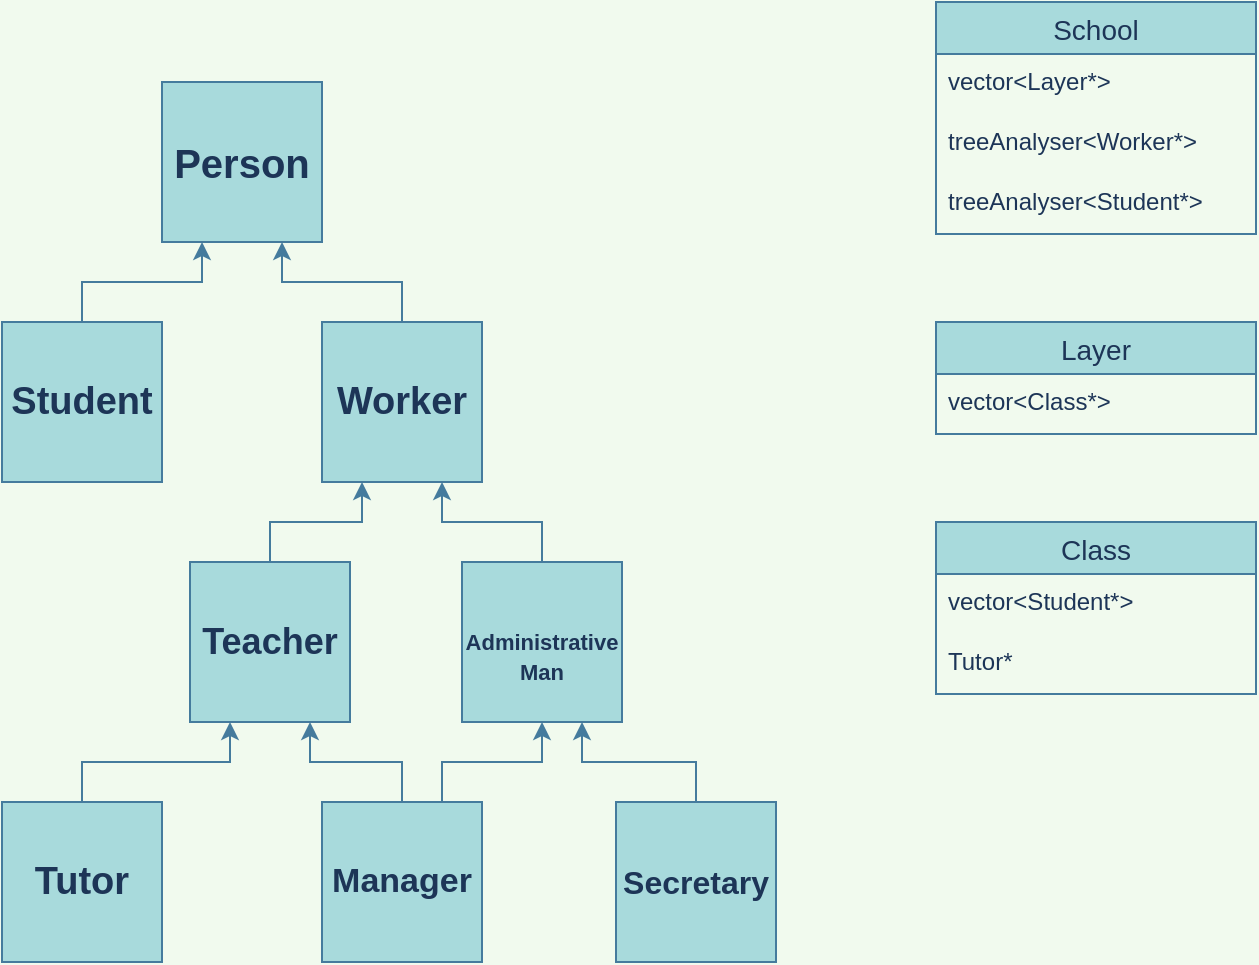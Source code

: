 <mxfile version="15.5.9" type="device"><diagram id="TOD_kvtEw8HaxquBE2rZ" name="Page-1"><mxGraphModel dx="1422" dy="762" grid="1" gridSize="10" guides="1" tooltips="1" connect="1" arrows="1" fold="1" page="1" pageScale="1" pageWidth="827" pageHeight="1169" background="#F1FAEE" math="0" shadow="0"><root><mxCell id="0"/><mxCell id="1" parent="0"/><mxCell id="AmeBiWZNOJaGpeClGkvO-11" style="edgeStyle=orthogonalEdgeStyle;rounded=0;orthogonalLoop=1;jettySize=auto;html=1;exitX=0.5;exitY=0;exitDx=0;exitDy=0;entryX=0.25;entryY=1;entryDx=0;entryDy=0;labelBackgroundColor=#F1FAEE;strokeColor=#457B9D;fontColor=#1D3557;" parent="1" source="AmeBiWZNOJaGpeClGkvO-1" target="AmeBiWZNOJaGpeClGkvO-5" edge="1"><mxGeometry relative="1" as="geometry"/></mxCell><mxCell id="AmeBiWZNOJaGpeClGkvO-1" value="&lt;b&gt;&lt;font style=&quot;font-size: 19px&quot;&gt;Tutor&lt;/font&gt;&lt;/b&gt;" style="whiteSpace=wrap;html=1;aspect=fixed;fillColor=#A8DADC;strokeColor=#457B9D;fontColor=#1D3557;" parent="1" vertex="1"><mxGeometry x="123" y="440" width="80" height="80" as="geometry"/></mxCell><mxCell id="AmeBiWZNOJaGpeClGkvO-15" style="edgeStyle=orthogonalEdgeStyle;rounded=0;orthogonalLoop=1;jettySize=auto;html=1;exitX=0.5;exitY=0;exitDx=0;exitDy=0;entryX=0.75;entryY=1;entryDx=0;entryDy=0;fontSize=16;labelBackgroundColor=#F1FAEE;strokeColor=#457B9D;fontColor=#1D3557;" parent="1" source="AmeBiWZNOJaGpeClGkvO-3" target="AmeBiWZNOJaGpeClGkvO-5" edge="1"><mxGeometry relative="1" as="geometry"/></mxCell><mxCell id="AmeBiWZNOJaGpeClGkvO-17" style="edgeStyle=orthogonalEdgeStyle;rounded=0;orthogonalLoop=1;jettySize=auto;html=1;exitX=0.75;exitY=0;exitDx=0;exitDy=0;entryX=0.5;entryY=1;entryDx=0;entryDy=0;fontSize=16;labelBackgroundColor=#F1FAEE;strokeColor=#457B9D;fontColor=#1D3557;" parent="1" source="AmeBiWZNOJaGpeClGkvO-3" target="AmeBiWZNOJaGpeClGkvO-4" edge="1"><mxGeometry relative="1" as="geometry"/></mxCell><mxCell id="AmeBiWZNOJaGpeClGkvO-3" value="&lt;b&gt;&lt;font style=&quot;font-size: 17px&quot;&gt;Manager&lt;/font&gt;&lt;/b&gt;" style="whiteSpace=wrap;html=1;aspect=fixed;fillColor=#A8DADC;strokeColor=#457B9D;fontColor=#1D3557;" parent="1" vertex="1"><mxGeometry x="283" y="440" width="80" height="80" as="geometry"/></mxCell><mxCell id="AmeBiWZNOJaGpeClGkvO-19" style="edgeStyle=orthogonalEdgeStyle;rounded=0;orthogonalLoop=1;jettySize=auto;html=1;exitX=0.5;exitY=0;exitDx=0;exitDy=0;entryX=0.75;entryY=1;entryDx=0;entryDy=0;fontSize=16;labelBackgroundColor=#F1FAEE;strokeColor=#457B9D;fontColor=#1D3557;" parent="1" source="AmeBiWZNOJaGpeClGkvO-4" target="AmeBiWZNOJaGpeClGkvO-7" edge="1"><mxGeometry relative="1" as="geometry"/></mxCell><mxCell id="AmeBiWZNOJaGpeClGkvO-4" value="&lt;br&gt;&lt;font style=&quot;font-size: 11px&quot;&gt;&lt;font face=&quot;helvetica&quot; style=&quot;font-size: 11px&quot;&gt;&lt;b&gt;Administrative&lt;br&gt;Man&lt;/b&gt;&lt;/font&gt;&lt;br&gt;&lt;/font&gt;" style="whiteSpace=wrap;html=1;aspect=fixed;fillColor=#A8DADC;strokeColor=#457B9D;fontColor=#1D3557;" parent="1" vertex="1"><mxGeometry x="353" y="320" width="80" height="80" as="geometry"/></mxCell><mxCell id="AmeBiWZNOJaGpeClGkvO-21" style="edgeStyle=orthogonalEdgeStyle;rounded=0;orthogonalLoop=1;jettySize=auto;html=1;exitX=0.5;exitY=0;exitDx=0;exitDy=0;entryX=0.25;entryY=1;entryDx=0;entryDy=0;fontSize=16;labelBackgroundColor=#F1FAEE;strokeColor=#457B9D;fontColor=#1D3557;" parent="1" source="AmeBiWZNOJaGpeClGkvO-5" target="AmeBiWZNOJaGpeClGkvO-7" edge="1"><mxGeometry relative="1" as="geometry"/></mxCell><mxCell id="AmeBiWZNOJaGpeClGkvO-5" value="&lt;b&gt;&lt;font style=&quot;font-size: 18px&quot;&gt;Teacher&lt;/font&gt;&lt;/b&gt;" style="whiteSpace=wrap;html=1;aspect=fixed;fillColor=#A8DADC;strokeColor=#457B9D;fontColor=#1D3557;" parent="1" vertex="1"><mxGeometry x="217" y="320" width="80" height="80" as="geometry"/></mxCell><mxCell id="AmeBiWZNOJaGpeClGkvO-18" style="edgeStyle=orthogonalEdgeStyle;rounded=0;orthogonalLoop=1;jettySize=auto;html=1;exitX=0.5;exitY=0;exitDx=0;exitDy=0;entryX=0.75;entryY=1;entryDx=0;entryDy=0;fontSize=16;labelBackgroundColor=#F1FAEE;strokeColor=#457B9D;fontColor=#1D3557;" parent="1" source="AmeBiWZNOJaGpeClGkvO-6" target="AmeBiWZNOJaGpeClGkvO-4" edge="1"><mxGeometry relative="1" as="geometry"/></mxCell><mxCell id="AmeBiWZNOJaGpeClGkvO-6" value="&lt;font face=&quot;helvetica&quot; size=&quot;1&quot;&gt;&lt;b style=&quot;font-size: 16px&quot;&gt;Secretary&lt;/b&gt;&lt;/font&gt;" style="whiteSpace=wrap;html=1;aspect=fixed;fillColor=#A8DADC;strokeColor=#457B9D;fontColor=#1D3557;" parent="1" vertex="1"><mxGeometry x="430" y="440" width="80" height="80" as="geometry"/></mxCell><mxCell id="AmeBiWZNOJaGpeClGkvO-24" style="edgeStyle=orthogonalEdgeStyle;rounded=0;orthogonalLoop=1;jettySize=auto;html=1;exitX=0.5;exitY=0;exitDx=0;exitDy=0;entryX=0.75;entryY=1;entryDx=0;entryDy=0;fontSize=16;labelBackgroundColor=#F1FAEE;strokeColor=#457B9D;fontColor=#1D3557;" parent="1" source="AmeBiWZNOJaGpeClGkvO-7" target="AmeBiWZNOJaGpeClGkvO-9" edge="1"><mxGeometry relative="1" as="geometry"/></mxCell><mxCell id="AmeBiWZNOJaGpeClGkvO-7" value="&lt;font face=&quot;helvetica&quot;&gt;&lt;span style=&quot;font-size: 19px&quot;&gt;&lt;b&gt;Worker&lt;br&gt;&lt;/b&gt;&lt;/span&gt;&lt;/font&gt;" style="whiteSpace=wrap;html=1;aspect=fixed;fillColor=#A8DADC;strokeColor=#457B9D;fontColor=#1D3557;" parent="1" vertex="1"><mxGeometry x="283" y="200" width="80" height="80" as="geometry"/></mxCell><mxCell id="AmeBiWZNOJaGpeClGkvO-22" style="edgeStyle=orthogonalEdgeStyle;rounded=0;orthogonalLoop=1;jettySize=auto;html=1;exitX=0.5;exitY=0;exitDx=0;exitDy=0;entryX=0.25;entryY=1;entryDx=0;entryDy=0;fontSize=16;labelBackgroundColor=#F1FAEE;strokeColor=#457B9D;fontColor=#1D3557;" parent="1" source="AmeBiWZNOJaGpeClGkvO-8" target="AmeBiWZNOJaGpeClGkvO-9" edge="1"><mxGeometry relative="1" as="geometry"/></mxCell><mxCell id="AmeBiWZNOJaGpeClGkvO-8" value="&lt;b&gt;&lt;font style=&quot;font-size: 19px&quot;&gt;Student&lt;/font&gt;&lt;/b&gt;" style="whiteSpace=wrap;html=1;aspect=fixed;fillColor=#A8DADC;strokeColor=#457B9D;fontColor=#1D3557;" parent="1" vertex="1"><mxGeometry x="123" y="200" width="80" height="80" as="geometry"/></mxCell><mxCell id="AmeBiWZNOJaGpeClGkvO-9" value="&lt;font style=&quot;font-size: 20px&quot;&gt;&lt;b&gt;Person&lt;/b&gt;&lt;/font&gt;" style="whiteSpace=wrap;html=1;aspect=fixed;fillColor=#A8DADC;strokeColor=#457B9D;fontColor=#1D3557;" parent="1" vertex="1"><mxGeometry x="203" y="80" width="80" height="80" as="geometry"/></mxCell><mxCell id="AmeBiWZNOJaGpeClGkvO-33" value="School" style="swimlane;fontStyle=0;childLayout=stackLayout;horizontal=1;startSize=26;horizontalStack=0;resizeParent=1;resizeParentMax=0;resizeLast=0;collapsible=1;marginBottom=0;align=center;fontSize=14;fillColor=#A8DADC;strokeColor=#457B9D;fontColor=#1D3557;" parent="1" vertex="1"><mxGeometry x="590" y="40" width="160" height="116" as="geometry"/></mxCell><mxCell id="AmeBiWZNOJaGpeClGkvO-34" value="vector&lt;Layer*&gt;" style="text;strokeColor=none;fillColor=none;spacingLeft=4;spacingRight=4;overflow=hidden;rotatable=0;points=[[0,0.5],[1,0.5]];portConstraint=eastwest;fontSize=12;fontColor=#1D3557;" parent="AmeBiWZNOJaGpeClGkvO-33" vertex="1"><mxGeometry y="26" width="160" height="30" as="geometry"/></mxCell><mxCell id="AmeBiWZNOJaGpeClGkvO-35" value="treeAnalyser&lt;Worker*&gt;" style="text;strokeColor=none;fillColor=none;spacingLeft=4;spacingRight=4;overflow=hidden;rotatable=0;points=[[0,0.5],[1,0.5]];portConstraint=eastwest;fontSize=12;fontColor=#1D3557;" parent="AmeBiWZNOJaGpeClGkvO-33" vertex="1"><mxGeometry y="56" width="160" height="30" as="geometry"/></mxCell><mxCell id="AmeBiWZNOJaGpeClGkvO-36" value="treeAnalyser&lt;Student*&gt;" style="text;strokeColor=none;fillColor=none;spacingLeft=4;spacingRight=4;overflow=hidden;rotatable=0;points=[[0,0.5],[1,0.5]];portConstraint=eastwest;fontSize=12;fontColor=#1D3557;" parent="AmeBiWZNOJaGpeClGkvO-33" vertex="1"><mxGeometry y="86" width="160" height="30" as="geometry"/></mxCell><mxCell id="AmeBiWZNOJaGpeClGkvO-41" value="Layer" style="swimlane;fontStyle=0;childLayout=stackLayout;horizontal=1;startSize=26;horizontalStack=0;resizeParent=1;resizeParentMax=0;resizeLast=0;collapsible=1;marginBottom=0;align=center;fontSize=14;fillColor=#A8DADC;strokeColor=#457B9D;fontColor=#1D3557;" parent="1" vertex="1"><mxGeometry x="590" y="200" width="160" height="56" as="geometry"/></mxCell><mxCell id="AmeBiWZNOJaGpeClGkvO-42" value="vector&lt;Class*&gt;" style="text;strokeColor=none;fillColor=none;spacingLeft=4;spacingRight=4;overflow=hidden;rotatable=0;points=[[0,0.5],[1,0.5]];portConstraint=eastwest;fontSize=12;fontColor=#1D3557;" parent="AmeBiWZNOJaGpeClGkvO-41" vertex="1"><mxGeometry y="26" width="160" height="30" as="geometry"/></mxCell><mxCell id="AmeBiWZNOJaGpeClGkvO-45" value="Class" style="swimlane;fontStyle=0;childLayout=stackLayout;horizontal=1;startSize=26;horizontalStack=0;resizeParent=1;resizeParentMax=0;resizeLast=0;collapsible=1;marginBottom=0;align=center;fontSize=14;fillColor=#A8DADC;strokeColor=#457B9D;fontColor=#1D3557;" parent="1" vertex="1"><mxGeometry x="590" y="300" width="160" height="86" as="geometry"/></mxCell><mxCell id="AmeBiWZNOJaGpeClGkvO-46" value="vector&lt;Student*&gt;" style="text;strokeColor=none;fillColor=none;spacingLeft=4;spacingRight=4;overflow=hidden;rotatable=0;points=[[0,0.5],[1,0.5]];portConstraint=eastwest;fontSize=12;fontColor=#1D3557;" parent="AmeBiWZNOJaGpeClGkvO-45" vertex="1"><mxGeometry y="26" width="160" height="30" as="geometry"/></mxCell><mxCell id="AmeBiWZNOJaGpeClGkvO-47" value="Tutor*" style="text;strokeColor=none;fillColor=none;spacingLeft=4;spacingRight=4;overflow=hidden;rotatable=0;points=[[0,0.5],[1,0.5]];portConstraint=eastwest;fontSize=12;fontColor=#1D3557;" parent="AmeBiWZNOJaGpeClGkvO-45" vertex="1"><mxGeometry y="56" width="160" height="30" as="geometry"/></mxCell></root></mxGraphModel></diagram></mxfile>